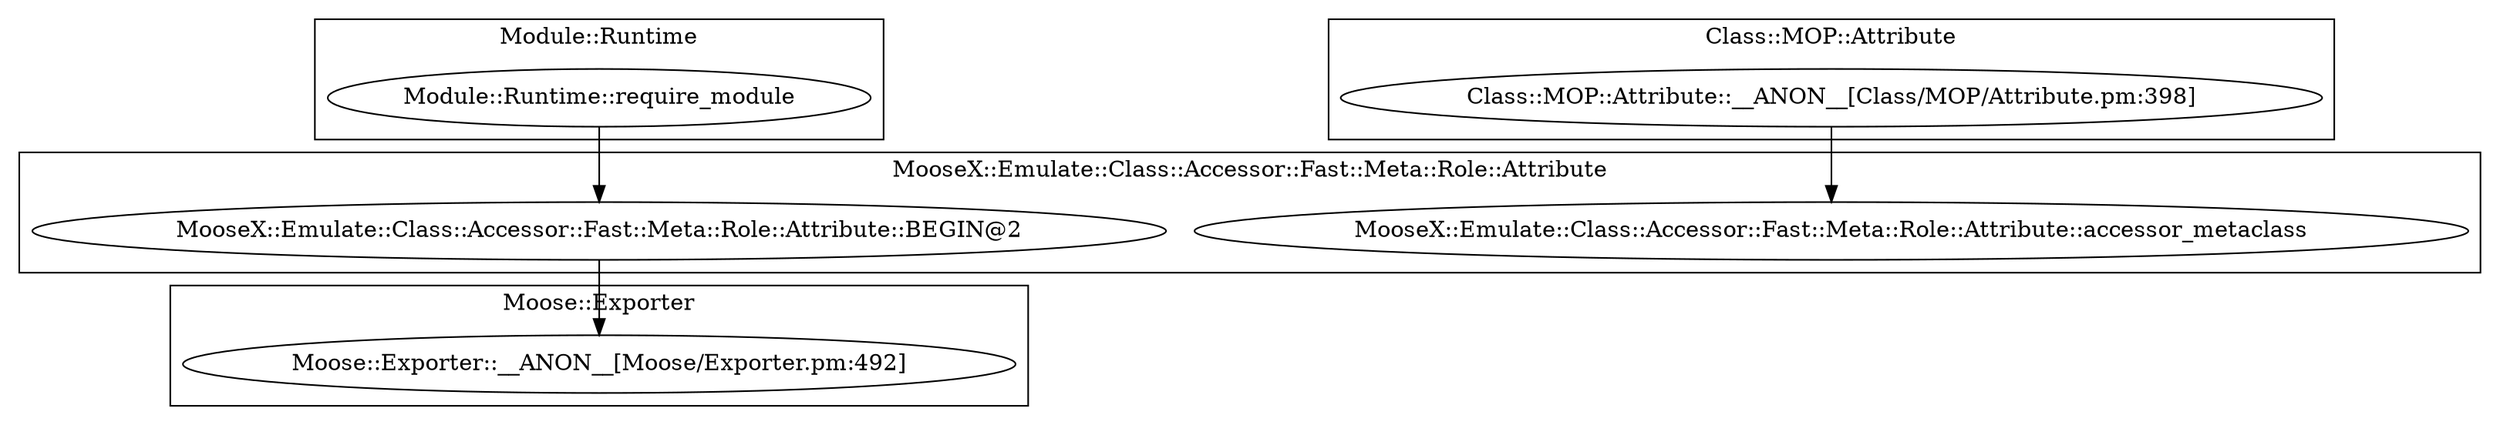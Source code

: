 digraph {
graph [overlap=false]
subgraph cluster_Module_Runtime {
	label="Module::Runtime";
	"Module::Runtime::require_module";
}
subgraph cluster_Class_MOP_Attribute {
	label="Class::MOP::Attribute";
	"Class::MOP::Attribute::__ANON__[Class/MOP/Attribute.pm:398]";
}
subgraph cluster_MooseX_Emulate_Class_Accessor_Fast_Meta_Role_Attribute {
	label="MooseX::Emulate::Class::Accessor::Fast::Meta::Role::Attribute";
	"MooseX::Emulate::Class::Accessor::Fast::Meta::Role::Attribute::BEGIN@2";
	"MooseX::Emulate::Class::Accessor::Fast::Meta::Role::Attribute::accessor_metaclass";
}
subgraph cluster_Moose_Exporter {
	label="Moose::Exporter";
	"Moose::Exporter::__ANON__[Moose/Exporter.pm:492]";
}
"Class::MOP::Attribute::__ANON__[Class/MOP/Attribute.pm:398]" -> "MooseX::Emulate::Class::Accessor::Fast::Meta::Role::Attribute::accessor_metaclass";
"MooseX::Emulate::Class::Accessor::Fast::Meta::Role::Attribute::BEGIN@2" -> "Moose::Exporter::__ANON__[Moose/Exporter.pm:492]";
"Module::Runtime::require_module" -> "MooseX::Emulate::Class::Accessor::Fast::Meta::Role::Attribute::BEGIN@2";
}
